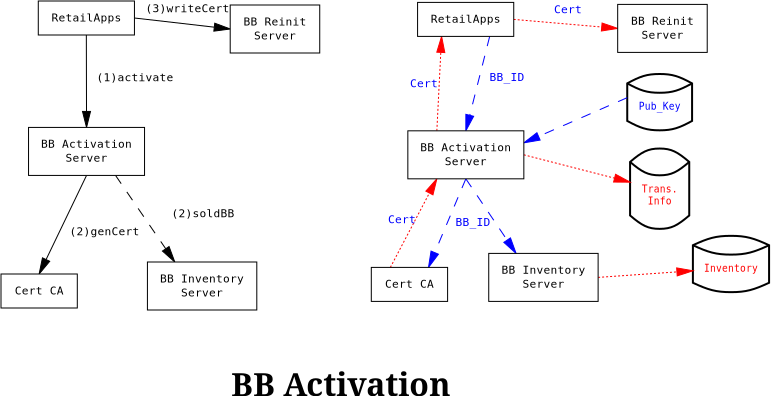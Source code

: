 <?xml version="1.0"?>
<dia:diagram xmlns:dia="http://www.lysator.liu.se/~alla/dia/">
  <dia:layer name="Background" visible="true">
    <dia:object type="Standard - Text" version="0" id="O0">
      <dia:attribute name="obj_pos">
        <dia:point val="21.327,21.5"/>
      </dia:attribute>
      <dia:attribute name="obj_bb">
        <dia:rectangle val="14.935,19.913;27.72,21.913"/>
      </dia:attribute>
      <dia:attribute name="text">
        <dia:composite type="text">
          <dia:attribute name="string">
            <dia:string>#BB Activation#</dia:string>
          </dia:attribute>
          <dia:attribute name="font">
            <dia:font name="Times-Bold"/>
          </dia:attribute>
          <dia:attribute name="height">
            <dia:real val="2"/>
          </dia:attribute>
          <dia:attribute name="pos">
            <dia:point val="21.327,21.5"/>
          </dia:attribute>
          <dia:attribute name="color">
            <dia:color val="#000000"/>
          </dia:attribute>
          <dia:attribute name="alignment">
            <dia:enum val="1"/>
          </dia:attribute>
        </dia:composite>
      </dia:attribute>
    </dia:object>
    <dia:object type="Flowchart - Magnetic Disk" version="0" id="O1">
      <dia:attribute name="obj_pos">
        <dia:point val="38.917,13.528"/>
      </dia:attribute>
      <dia:attribute name="obj_bb">
        <dia:rectangle val="38.655,13.266;42.988,16.504"/>
      </dia:attribute>
      <dia:attribute name="elem_corner">
        <dia:point val="38.917,13.528"/>
      </dia:attribute>
      <dia:attribute name="elem_width">
        <dia:real val="3.809"/>
      </dia:attribute>
      <dia:attribute name="elem_height">
        <dia:real val="2.714"/>
      </dia:attribute>
      <dia:attribute name="border_width">
        <dia:real val="0.05"/>
      </dia:attribute>
      <dia:attribute name="border_color">
        <dia:color val="#ff0000"/>
      </dia:attribute>
      <dia:attribute name="show_background">
        <dia:boolean val="true"/>
      </dia:attribute>
      <dia:attribute name="flip_horizontal">
        <dia:boolean val="false"/>
      </dia:attribute>
      <dia:attribute name="flip_vertical">
        <dia:boolean val="false"/>
      </dia:attribute>
      <dia:attribute name="padding">
        <dia:real val="0.354"/>
      </dia:attribute>
      <dia:attribute name="text">
        <dia:composite type="text">
          <dia:attribute name="string">
            <dia:string>#Inventory#</dia:string>
          </dia:attribute>
          <dia:attribute name="font">
            <dia:font name="Courier"/>
          </dia:attribute>
          <dia:attribute name="height">
            <dia:real val="0.6"/>
          </dia:attribute>
          <dia:attribute name="pos">
            <dia:point val="40.821,15.357"/>
          </dia:attribute>
          <dia:attribute name="color">
            <dia:color val="#ff0000"/>
          </dia:attribute>
          <dia:attribute name="alignment">
            <dia:enum val="1"/>
          </dia:attribute>
        </dia:composite>
      </dia:attribute>
    </dia:object>
    <dia:object type="Standard - Line" version="0" id="O2">
      <dia:attribute name="obj_pos">
        <dia:point val="23.791,15.055"/>
      </dia:attribute>
      <dia:attribute name="obj_bb">
        <dia:rectangle val="23.791,10.441;26.468,15.055"/>
      </dia:attribute>
      <dia:attribute name="conn_endpoints">
        <dia:point val="23.791,15.055"/>
        <dia:point val="26.114,10.626"/>
      </dia:attribute>
      <dia:attribute name="numcp">
        <dia:int val="1"/>
      </dia:attribute>
      <dia:attribute name="line_color">
        <dia:color val="#ff0000"/>
      </dia:attribute>
      <dia:attribute name="line_width">
        <dia:real val="0"/>
      </dia:attribute>
      <dia:attribute name="line_style">
        <dia:enum val="4"/>
      </dia:attribute>
      <dia:attribute name="end_arrow">
        <dia:enum val="3"/>
      </dia:attribute>
      <dia:attribute name="end_arrow_length">
        <dia:real val="0.8"/>
      </dia:attribute>
      <dia:attribute name="end_arrow_width">
        <dia:real val="0.4"/>
      </dia:attribute>
      <dia:connections>
        <dia:connection handle="0" to="O15" connection="1"/>
        <dia:connection handle="1" to="O14" connection="12"/>
      </dia:connections>
    </dia:object>
    <dia:object type="Flowchart - Magnetic Disk" version="0" id="O3">
      <dia:attribute name="obj_pos">
        <dia:point val="35.776,9.163"/>
      </dia:attribute>
      <dia:attribute name="obj_bb">
        <dia:rectangle val="35.514,8.901;38.996,13.339"/>
      </dia:attribute>
      <dia:attribute name="elem_corner">
        <dia:point val="35.776,9.163"/>
      </dia:attribute>
      <dia:attribute name="elem_width">
        <dia:real val="2.958"/>
      </dia:attribute>
      <dia:attribute name="elem_height">
        <dia:real val="3.914"/>
      </dia:attribute>
      <dia:attribute name="border_width">
        <dia:real val="0.05"/>
      </dia:attribute>
      <dia:attribute name="border_color">
        <dia:color val="#ff0000"/>
      </dia:attribute>
      <dia:attribute name="show_background">
        <dia:boolean val="true"/>
      </dia:attribute>
      <dia:attribute name="flip_horizontal">
        <dia:boolean val="false"/>
      </dia:attribute>
      <dia:attribute name="flip_vertical">
        <dia:boolean val="false"/>
      </dia:attribute>
      <dia:attribute name="padding">
        <dia:real val="0.354"/>
      </dia:attribute>
      <dia:attribute name="text">
        <dia:composite type="text">
          <dia:attribute name="string">
            <dia:string>#Trans.
Info#</dia:string>
          </dia:attribute>
          <dia:attribute name="font">
            <dia:font name="Courier"/>
          </dia:attribute>
          <dia:attribute name="height">
            <dia:real val="0.6"/>
          </dia:attribute>
          <dia:attribute name="pos">
            <dia:point val="37.255,11.392"/>
          </dia:attribute>
          <dia:attribute name="color">
            <dia:color val="#ff0000"/>
          </dia:attribute>
          <dia:attribute name="alignment">
            <dia:enum val="1"/>
          </dia:attribute>
        </dia:composite>
      </dia:attribute>
    </dia:object>
    <dia:object type="Standard - Line" version="0" id="O4">
      <dia:attribute name="obj_pos">
        <dia:point val="30.464,9.426"/>
      </dia:attribute>
      <dia:attribute name="obj_bb">
        <dia:rectangle val="30.464,9.426;35.876,11.181"/>
      </dia:attribute>
      <dia:attribute name="conn_endpoints">
        <dia:point val="30.464,9.426"/>
        <dia:point val="35.776,10.793"/>
      </dia:attribute>
      <dia:attribute name="numcp">
        <dia:int val="1"/>
      </dia:attribute>
      <dia:attribute name="line_color">
        <dia:color val="#ff0000"/>
      </dia:attribute>
      <dia:attribute name="line_width">
        <dia:real val="0"/>
      </dia:attribute>
      <dia:attribute name="line_style">
        <dia:enum val="4"/>
      </dia:attribute>
      <dia:attribute name="end_arrow">
        <dia:enum val="3"/>
      </dia:attribute>
      <dia:attribute name="end_arrow_length">
        <dia:real val="0.8"/>
      </dia:attribute>
      <dia:attribute name="end_arrow_width">
        <dia:real val="0.4"/>
      </dia:attribute>
      <dia:connections>
        <dia:connection handle="0" to="O14" connection="8"/>
        <dia:connection handle="1" to="O3" connection="7"/>
      </dia:connections>
    </dia:object>
    <dia:object type="Standard - Line" version="0" id="O5">
      <dia:attribute name="obj_pos">
        <dia:point val="28.756,3.505"/>
      </dia:attribute>
      <dia:attribute name="obj_bb">
        <dia:rectangle val="27.176,3.505;28.756,8.324"/>
      </dia:attribute>
      <dia:attribute name="conn_endpoints">
        <dia:point val="28.756,3.505"/>
        <dia:point val="27.564,8.226"/>
      </dia:attribute>
      <dia:attribute name="numcp">
        <dia:int val="1"/>
      </dia:attribute>
      <dia:attribute name="line_color">
        <dia:color val="#0000ff"/>
      </dia:attribute>
      <dia:attribute name="line_width">
        <dia:real val="0"/>
      </dia:attribute>
      <dia:attribute name="line_style">
        <dia:enum val="1"/>
      </dia:attribute>
      <dia:attribute name="end_arrow">
        <dia:enum val="3"/>
      </dia:attribute>
      <dia:attribute name="end_arrow_length">
        <dia:real val="0.8"/>
      </dia:attribute>
      <dia:attribute name="end_arrow_width">
        <dia:real val="0.4"/>
      </dia:attribute>
      <dia:attribute name="dashlength">
        <dia:real val="0.5"/>
      </dia:attribute>
      <dia:connections>
        <dia:connection handle="0" to="O13" connection="14"/>
        <dia:connection handle="1" to="O14" connection="2"/>
      </dia:connections>
    </dia:object>
    <dia:object type="Standard - Line" version="0" id="O6">
      <dia:attribute name="obj_pos">
        <dia:point val="27.564,10.626"/>
      </dia:attribute>
      <dia:attribute name="obj_bb">
        <dia:rectangle val="25.33,10.626;27.564,15.21"/>
      </dia:attribute>
      <dia:attribute name="conn_endpoints">
        <dia:point val="27.564,10.626"/>
        <dia:point val="25.698,15.055"/>
      </dia:attribute>
      <dia:attribute name="numcp">
        <dia:int val="1"/>
      </dia:attribute>
      <dia:attribute name="line_color">
        <dia:color val="#0000ff"/>
      </dia:attribute>
      <dia:attribute name="line_width">
        <dia:real val="0"/>
      </dia:attribute>
      <dia:attribute name="line_style">
        <dia:enum val="1"/>
      </dia:attribute>
      <dia:attribute name="end_arrow">
        <dia:enum val="3"/>
      </dia:attribute>
      <dia:attribute name="end_arrow_length">
        <dia:real val="0.8"/>
      </dia:attribute>
      <dia:attribute name="end_arrow_width">
        <dia:real val="0.4"/>
      </dia:attribute>
      <dia:attribute name="dashlength">
        <dia:real val="0.5"/>
      </dia:attribute>
      <dia:connections>
        <dia:connection handle="0" to="O14" connection="13"/>
        <dia:connection handle="1" to="O15" connection="3"/>
      </dia:connections>
    </dia:object>
    <dia:object type="Flowchart - Magnetic Disk" version="0" id="O7">
      <dia:attribute name="obj_pos">
        <dia:point val="35.634,5.436"/>
      </dia:attribute>
      <dia:attribute name="obj_bb">
        <dia:rectangle val="35.372,5.174;39.138,8.412"/>
      </dia:attribute>
      <dia:attribute name="elem_corner">
        <dia:point val="35.634,5.436"/>
      </dia:attribute>
      <dia:attribute name="elem_width">
        <dia:real val="3.242"/>
      </dia:attribute>
      <dia:attribute name="elem_height">
        <dia:real val="2.714"/>
      </dia:attribute>
      <dia:attribute name="border_width">
        <dia:real val="0.05"/>
      </dia:attribute>
      <dia:attribute name="border_color">
        <dia:color val="#0000ff"/>
      </dia:attribute>
      <dia:attribute name="show_background">
        <dia:boolean val="true"/>
      </dia:attribute>
      <dia:attribute name="flip_horizontal">
        <dia:boolean val="false"/>
      </dia:attribute>
      <dia:attribute name="flip_vertical">
        <dia:boolean val="false"/>
      </dia:attribute>
      <dia:attribute name="padding">
        <dia:real val="0.354"/>
      </dia:attribute>
      <dia:attribute name="text">
        <dia:composite type="text">
          <dia:attribute name="string">
            <dia:string>#Pub_Key#</dia:string>
          </dia:attribute>
          <dia:attribute name="font">
            <dia:font name="Courier"/>
          </dia:attribute>
          <dia:attribute name="height">
            <dia:real val="0.6"/>
          </dia:attribute>
          <dia:attribute name="pos">
            <dia:point val="37.255,7.265"/>
          </dia:attribute>
          <dia:attribute name="color">
            <dia:color val="#0000ff"/>
          </dia:attribute>
          <dia:attribute name="alignment">
            <dia:enum val="1"/>
          </dia:attribute>
        </dia:composite>
      </dia:attribute>
    </dia:object>
    <dia:object type="Standard - Line" version="0" id="O8">
      <dia:attribute name="obj_pos">
        <dia:point val="35.634,6.567"/>
      </dia:attribute>
      <dia:attribute name="obj_bb">
        <dia:rectangle val="30.304,6.567;35.634,9.193"/>
      </dia:attribute>
      <dia:attribute name="conn_endpoints">
        <dia:point val="35.634,6.567"/>
        <dia:point val="30.464,8.826"/>
      </dia:attribute>
      <dia:attribute name="numcp">
        <dia:int val="1"/>
      </dia:attribute>
      <dia:attribute name="line_color">
        <dia:color val="#0000ff"/>
      </dia:attribute>
      <dia:attribute name="line_width">
        <dia:real val="0"/>
      </dia:attribute>
      <dia:attribute name="line_style">
        <dia:enum val="1"/>
      </dia:attribute>
      <dia:attribute name="end_arrow">
        <dia:enum val="3"/>
      </dia:attribute>
      <dia:attribute name="end_arrow_length">
        <dia:real val="0.8"/>
      </dia:attribute>
      <dia:attribute name="end_arrow_width">
        <dia:real val="0.4"/>
      </dia:attribute>
      <dia:attribute name="dashlength">
        <dia:real val="0.5"/>
      </dia:attribute>
      <dia:connections>
        <dia:connection handle="0" to="O7" connection="7"/>
        <dia:connection handle="1" to="O14" connection="6"/>
      </dia:connections>
    </dia:object>
    <dia:object type="Standard - Line" version="0" id="O9">
      <dia:attribute name="obj_pos">
        <dia:point val="27.564,10.626"/>
      </dia:attribute>
      <dia:attribute name="obj_bb">
        <dia:rectangle val="27.564,10.626;30.407,14.579"/>
      </dia:attribute>
      <dia:attribute name="conn_endpoints">
        <dia:point val="27.564,10.626"/>
        <dia:point val="30.076,14.355"/>
      </dia:attribute>
      <dia:attribute name="numcp">
        <dia:int val="1"/>
      </dia:attribute>
      <dia:attribute name="line_color">
        <dia:color val="#0000ff"/>
      </dia:attribute>
      <dia:attribute name="line_width">
        <dia:real val="0"/>
      </dia:attribute>
      <dia:attribute name="line_style">
        <dia:enum val="1"/>
      </dia:attribute>
      <dia:attribute name="end_arrow">
        <dia:enum val="3"/>
      </dia:attribute>
      <dia:attribute name="end_arrow_length">
        <dia:real val="0.8"/>
      </dia:attribute>
      <dia:attribute name="end_arrow_width">
        <dia:real val="0.4"/>
      </dia:attribute>
      <dia:attribute name="dashlength">
        <dia:real val="0.5"/>
      </dia:attribute>
      <dia:connections>
        <dia:connection handle="0" to="O14" connection="13"/>
        <dia:connection handle="1" to="O17" connection="1"/>
      </dia:connections>
    </dia:object>
    <dia:object type="Standard - Line" version="0" id="O10">
      <dia:attribute name="obj_pos">
        <dia:point val="26.114,8.226"/>
      </dia:attribute>
      <dia:attribute name="obj_bb">
        <dia:rectangle val="25.953,3.485;26.752,8.226"/>
      </dia:attribute>
      <dia:attribute name="conn_endpoints">
        <dia:point val="26.114,8.226"/>
        <dia:point val="26.352,3.505"/>
      </dia:attribute>
      <dia:attribute name="numcp">
        <dia:int val="1"/>
      </dia:attribute>
      <dia:attribute name="line_color">
        <dia:color val="#ff0000"/>
      </dia:attribute>
      <dia:attribute name="line_width">
        <dia:real val="0"/>
      </dia:attribute>
      <dia:attribute name="line_style">
        <dia:enum val="4"/>
      </dia:attribute>
      <dia:attribute name="end_arrow">
        <dia:enum val="3"/>
      </dia:attribute>
      <dia:attribute name="end_arrow_length">
        <dia:real val="0.8"/>
      </dia:attribute>
      <dia:attribute name="end_arrow_width">
        <dia:real val="0.4"/>
      </dia:attribute>
      <dia:connections>
        <dia:connection handle="0" to="O14" connection="1"/>
        <dia:connection handle="1" to="O13" connection="12"/>
      </dia:connections>
    </dia:object>
    <dia:object type="Standard - Line" version="0" id="O11">
      <dia:attribute name="obj_pos">
        <dia:point val="29.958,2.655"/>
      </dia:attribute>
      <dia:attribute name="obj_bb">
        <dia:rectangle val="29.958,2.655;35.191,3.503"/>
      </dia:attribute>
      <dia:attribute name="conn_endpoints">
        <dia:point val="29.958,2.655"/>
        <dia:point val="35.156,3.105"/>
      </dia:attribute>
      <dia:attribute name="numcp">
        <dia:int val="1"/>
      </dia:attribute>
      <dia:attribute name="line_color">
        <dia:color val="#ff0000"/>
      </dia:attribute>
      <dia:attribute name="line_width">
        <dia:real val="0"/>
      </dia:attribute>
      <dia:attribute name="line_style">
        <dia:enum val="4"/>
      </dia:attribute>
      <dia:attribute name="end_arrow">
        <dia:enum val="3"/>
      </dia:attribute>
      <dia:attribute name="end_arrow_length">
        <dia:real val="0.8"/>
      </dia:attribute>
      <dia:attribute name="end_arrow_width">
        <dia:real val="0.4"/>
      </dia:attribute>
      <dia:connections>
        <dia:connection handle="0" to="O13" connection="8"/>
        <dia:connection handle="1" to="O16" connection="7"/>
      </dia:connections>
    </dia:object>
    <dia:object type="Standard - Line" version="0" id="O12">
      <dia:attribute name="obj_pos">
        <dia:point val="34.178,15.555"/>
      </dia:attribute>
      <dia:attribute name="obj_bb">
        <dia:rectangle val="34.178,14.825;38.945,15.623"/>
      </dia:attribute>
      <dia:attribute name="conn_endpoints">
        <dia:point val="34.178,15.555"/>
        <dia:point val="38.917,15.224"/>
      </dia:attribute>
      <dia:attribute name="numcp">
        <dia:int val="1"/>
      </dia:attribute>
      <dia:attribute name="line_color">
        <dia:color val="#ff0000"/>
      </dia:attribute>
      <dia:attribute name="line_width">
        <dia:real val="0"/>
      </dia:attribute>
      <dia:attribute name="line_style">
        <dia:enum val="4"/>
      </dia:attribute>
      <dia:attribute name="end_arrow">
        <dia:enum val="3"/>
      </dia:attribute>
      <dia:attribute name="end_arrow_length">
        <dia:real val="0.8"/>
      </dia:attribute>
      <dia:attribute name="end_arrow_width">
        <dia:real val="0.4"/>
      </dia:attribute>
      <dia:connections>
        <dia:connection handle="0" to="O17" connection="8"/>
        <dia:connection handle="1" to="O1" connection="6"/>
      </dia:connections>
    </dia:object>
    <dia:object type="Flowchart - Box" version="0" id="O13">
      <dia:attribute name="obj_pos">
        <dia:point val="25.151,1.805"/>
      </dia:attribute>
      <dia:attribute name="obj_bb">
        <dia:rectangle val="25.151,1.805;29.958,3.505"/>
      </dia:attribute>
      <dia:attribute name="elem_corner">
        <dia:point val="25.151,1.805"/>
      </dia:attribute>
      <dia:attribute name="elem_width">
        <dia:real val="4.808"/>
      </dia:attribute>
      <dia:attribute name="elem_height">
        <dia:real val="1.7"/>
      </dia:attribute>
      <dia:attribute name="border_width">
        <dia:real val="0"/>
      </dia:attribute>
      <dia:attribute name="show_background">
        <dia:boolean val="true"/>
      </dia:attribute>
      <dia:attribute name="padding">
        <dia:real val="0.5"/>
      </dia:attribute>
      <dia:attribute name="text">
        <dia:composite type="text">
          <dia:attribute name="string">
            <dia:string>#RetailApps#</dia:string>
          </dia:attribute>
          <dia:attribute name="font">
            <dia:font name="Courier"/>
          </dia:attribute>
          <dia:attribute name="height">
            <dia:real val="0.7"/>
          </dia:attribute>
          <dia:attribute name="pos">
            <dia:point val="27.554,2.925"/>
          </dia:attribute>
          <dia:attribute name="color">
            <dia:color val="#000000"/>
          </dia:attribute>
          <dia:attribute name="alignment">
            <dia:enum val="1"/>
          </dia:attribute>
        </dia:composite>
      </dia:attribute>
    </dia:object>
    <dia:object type="Flowchart - Box" version="0" id="O14">
      <dia:attribute name="obj_pos">
        <dia:point val="24.664,8.226"/>
      </dia:attribute>
      <dia:attribute name="obj_bb">
        <dia:rectangle val="24.664,8.226;30.464,10.626"/>
      </dia:attribute>
      <dia:attribute name="elem_corner">
        <dia:point val="24.664,8.226"/>
      </dia:attribute>
      <dia:attribute name="elem_width">
        <dia:real val="5.8"/>
      </dia:attribute>
      <dia:attribute name="elem_height">
        <dia:real val="2.4"/>
      </dia:attribute>
      <dia:attribute name="border_width">
        <dia:real val="0"/>
      </dia:attribute>
      <dia:attribute name="show_background">
        <dia:boolean val="true"/>
      </dia:attribute>
      <dia:attribute name="padding">
        <dia:real val="0.5"/>
      </dia:attribute>
      <dia:attribute name="text">
        <dia:composite type="text">
          <dia:attribute name="string">
            <dia:string>#BB Activation
Server#</dia:string>
          </dia:attribute>
          <dia:attribute name="font">
            <dia:font name="Courier"/>
          </dia:attribute>
          <dia:attribute name="height">
            <dia:real val="0.7"/>
          </dia:attribute>
          <dia:attribute name="pos">
            <dia:point val="27.564,9.347"/>
          </dia:attribute>
          <dia:attribute name="color">
            <dia:color val="#000000"/>
          </dia:attribute>
          <dia:attribute name="alignment">
            <dia:enum val="1"/>
          </dia:attribute>
        </dia:composite>
      </dia:attribute>
    </dia:object>
    <dia:object type="Flowchart - Box" version="0" id="O15">
      <dia:attribute name="obj_pos">
        <dia:point val="22.837,15.055"/>
      </dia:attribute>
      <dia:attribute name="obj_bb">
        <dia:rectangle val="22.837,15.055;26.652,16.755"/>
      </dia:attribute>
      <dia:attribute name="elem_corner">
        <dia:point val="22.837,15.055"/>
      </dia:attribute>
      <dia:attribute name="elem_width">
        <dia:real val="3.815"/>
      </dia:attribute>
      <dia:attribute name="elem_height">
        <dia:real val="1.7"/>
      </dia:attribute>
      <dia:attribute name="border_width">
        <dia:real val="0"/>
      </dia:attribute>
      <dia:attribute name="show_background">
        <dia:boolean val="true"/>
      </dia:attribute>
      <dia:attribute name="padding">
        <dia:real val="0.5"/>
      </dia:attribute>
      <dia:attribute name="text">
        <dia:composite type="text">
          <dia:attribute name="string">
            <dia:string>#Cert CA#</dia:string>
          </dia:attribute>
          <dia:attribute name="font">
            <dia:font name="Courier"/>
          </dia:attribute>
          <dia:attribute name="height">
            <dia:real val="0.7"/>
          </dia:attribute>
          <dia:attribute name="pos">
            <dia:point val="24.744,16.175"/>
          </dia:attribute>
          <dia:attribute name="color">
            <dia:color val="#000000"/>
          </dia:attribute>
          <dia:attribute name="alignment">
            <dia:enum val="1"/>
          </dia:attribute>
        </dia:composite>
      </dia:attribute>
    </dia:object>
    <dia:object type="Flowchart - Box" version="0" id="O16">
      <dia:attribute name="obj_pos">
        <dia:point val="35.156,1.905"/>
      </dia:attribute>
      <dia:attribute name="obj_bb">
        <dia:rectangle val="35.156,1.905;39.633,4.305"/>
      </dia:attribute>
      <dia:attribute name="elem_corner">
        <dia:point val="35.156,1.905"/>
      </dia:attribute>
      <dia:attribute name="elem_width">
        <dia:real val="4.477"/>
      </dia:attribute>
      <dia:attribute name="elem_height">
        <dia:real val="2.4"/>
      </dia:attribute>
      <dia:attribute name="border_width">
        <dia:real val="0"/>
      </dia:attribute>
      <dia:attribute name="show_background">
        <dia:boolean val="true"/>
      </dia:attribute>
      <dia:attribute name="padding">
        <dia:real val="0.5"/>
      </dia:attribute>
      <dia:attribute name="text">
        <dia:composite type="text">
          <dia:attribute name="string">
            <dia:string>#BB Reinit
Server#</dia:string>
          </dia:attribute>
          <dia:attribute name="font">
            <dia:font name="Courier"/>
          </dia:attribute>
          <dia:attribute name="height">
            <dia:real val="0.7"/>
          </dia:attribute>
          <dia:attribute name="pos">
            <dia:point val="37.395,3.025"/>
          </dia:attribute>
          <dia:attribute name="color">
            <dia:color val="#000000"/>
          </dia:attribute>
          <dia:attribute name="alignment">
            <dia:enum val="1"/>
          </dia:attribute>
        </dia:composite>
      </dia:attribute>
    </dia:object>
    <dia:object type="Flowchart - Box" version="0" id="O17">
      <dia:attribute name="obj_pos">
        <dia:point val="28.709,14.355"/>
      </dia:attribute>
      <dia:attribute name="obj_bb">
        <dia:rectangle val="28.709,14.355;34.178,16.755"/>
      </dia:attribute>
      <dia:attribute name="elem_corner">
        <dia:point val="28.709,14.355"/>
      </dia:attribute>
      <dia:attribute name="elem_width">
        <dia:real val="5.469"/>
      </dia:attribute>
      <dia:attribute name="elem_height">
        <dia:real val="2.4"/>
      </dia:attribute>
      <dia:attribute name="border_width">
        <dia:real val="0"/>
      </dia:attribute>
      <dia:attribute name="show_background">
        <dia:boolean val="true"/>
      </dia:attribute>
      <dia:attribute name="padding">
        <dia:real val="0.5"/>
      </dia:attribute>
      <dia:attribute name="text">
        <dia:composite type="text">
          <dia:attribute name="string">
            <dia:string>#BB Inventory
Server#</dia:string>
          </dia:attribute>
          <dia:attribute name="font">
            <dia:font name="Courier"/>
          </dia:attribute>
          <dia:attribute name="height">
            <dia:real val="0.7"/>
          </dia:attribute>
          <dia:attribute name="pos">
            <dia:point val="31.443,15.476"/>
          </dia:attribute>
          <dia:attribute name="color">
            <dia:color val="#000000"/>
          </dia:attribute>
          <dia:attribute name="alignment">
            <dia:enum val="1"/>
          </dia:attribute>
        </dia:composite>
      </dia:attribute>
    </dia:object>
    <dia:object type="Standard - Text" version="0" id="O18">
      <dia:attribute name="obj_pos">
        <dia:point val="28.742,5.73"/>
      </dia:attribute>
      <dia:attribute name="obj_bb">
        <dia:rectangle val="28.692,5.11;30.895,5.81"/>
      </dia:attribute>
      <dia:attribute name="text">
        <dia:composite type="text">
          <dia:attribute name="string">
            <dia:string>#BB_ID#</dia:string>
          </dia:attribute>
          <dia:attribute name="font">
            <dia:font name="Courier"/>
          </dia:attribute>
          <dia:attribute name="height">
            <dia:real val="0.7"/>
          </dia:attribute>
          <dia:attribute name="pos">
            <dia:point val="28.742,5.73"/>
          </dia:attribute>
          <dia:attribute name="color">
            <dia:color val="#0000ff"/>
          </dia:attribute>
          <dia:attribute name="alignment">
            <dia:enum val="0"/>
          </dia:attribute>
        </dia:composite>
      </dia:attribute>
    </dia:object>
    <dia:object type="Standard - Text" version="0" id="O19">
      <dia:attribute name="obj_pos">
        <dia:point val="27.042,12.98"/>
      </dia:attribute>
      <dia:attribute name="obj_bb">
        <dia:rectangle val="27.042,12.36;29.195,13.06"/>
      </dia:attribute>
      <dia:attribute name="text">
        <dia:composite type="text">
          <dia:attribute name="string">
            <dia:string>#BB_ID#</dia:string>
          </dia:attribute>
          <dia:attribute name="font">
            <dia:font name="Courier"/>
          </dia:attribute>
          <dia:attribute name="height">
            <dia:real val="0.7"/>
          </dia:attribute>
          <dia:attribute name="pos">
            <dia:point val="27.042,12.98"/>
          </dia:attribute>
          <dia:attribute name="color">
            <dia:color val="#0000ff"/>
          </dia:attribute>
          <dia:attribute name="alignment">
            <dia:enum val="0"/>
          </dia:attribute>
        </dia:composite>
      </dia:attribute>
    </dia:object>
    <dia:object type="Standard - Text" version="0" id="O20">
      <dia:attribute name="obj_pos">
        <dia:point val="23.677,12.85"/>
      </dia:attribute>
      <dia:attribute name="obj_bb">
        <dia:rectangle val="23.677,12.23;25.5,12.93"/>
      </dia:attribute>
      <dia:attribute name="text">
        <dia:composite type="text">
          <dia:attribute name="string">
            <dia:string>#Cert#</dia:string>
          </dia:attribute>
          <dia:attribute name="font">
            <dia:font name="Courier"/>
          </dia:attribute>
          <dia:attribute name="height">
            <dia:real val="0.7"/>
          </dia:attribute>
          <dia:attribute name="pos">
            <dia:point val="23.677,12.85"/>
          </dia:attribute>
          <dia:attribute name="color">
            <dia:color val="#0000ff"/>
          </dia:attribute>
          <dia:attribute name="alignment">
            <dia:enum val="0"/>
          </dia:attribute>
        </dia:composite>
      </dia:attribute>
    </dia:object>
    <dia:object type="Standard - Text" version="0" id="O21">
      <dia:attribute name="obj_pos">
        <dia:point val="24.777,6.05"/>
      </dia:attribute>
      <dia:attribute name="obj_bb">
        <dia:rectangle val="24.727,5.43;26.6,6.13"/>
      </dia:attribute>
      <dia:attribute name="text">
        <dia:composite type="text">
          <dia:attribute name="string">
            <dia:string>#Cert#</dia:string>
          </dia:attribute>
          <dia:attribute name="font">
            <dia:font name="Courier"/>
          </dia:attribute>
          <dia:attribute name="height">
            <dia:real val="0.7"/>
          </dia:attribute>
          <dia:attribute name="pos">
            <dia:point val="24.777,6.05"/>
          </dia:attribute>
          <dia:attribute name="color">
            <dia:color val="#0000ff"/>
          </dia:attribute>
          <dia:attribute name="alignment">
            <dia:enum val="0"/>
          </dia:attribute>
        </dia:composite>
      </dia:attribute>
    </dia:object>
    <dia:object type="Standard - Text" version="0" id="O22">
      <dia:attribute name="obj_pos">
        <dia:point val="31.977,2.35"/>
      </dia:attribute>
      <dia:attribute name="obj_bb">
        <dia:rectangle val="31.977,1.73;33.8,2.43"/>
      </dia:attribute>
      <dia:attribute name="text">
        <dia:composite type="text">
          <dia:attribute name="string">
            <dia:string>#Cert#</dia:string>
          </dia:attribute>
          <dia:attribute name="font">
            <dia:font name="Courier"/>
          </dia:attribute>
          <dia:attribute name="height">
            <dia:real val="0.7"/>
          </dia:attribute>
          <dia:attribute name="pos">
            <dia:point val="31.977,2.35"/>
          </dia:attribute>
          <dia:attribute name="color">
            <dia:color val="#0000ff"/>
          </dia:attribute>
          <dia:attribute name="alignment">
            <dia:enum val="0"/>
          </dia:attribute>
        </dia:composite>
      </dia:attribute>
    </dia:object>
    <dia:group>
      <dia:object type="Standard - Line" version="0" id="O23">
        <dia:attribute name="obj_pos">
          <dia:point val="8.589,3.435"/>
        </dia:attribute>
        <dia:attribute name="obj_bb">
          <dia:rectangle val="8.199,3.435;8.999,8.057"/>
        </dia:attribute>
        <dia:attribute name="conn_endpoints">
          <dia:point val="8.589,3.435"/>
          <dia:point val="8.599,8.056"/>
        </dia:attribute>
        <dia:attribute name="numcp">
          <dia:int val="1"/>
        </dia:attribute>
        <dia:attribute name="line_width">
          <dia:real val="0"/>
        </dia:attribute>
        <dia:attribute name="end_arrow">
          <dia:enum val="3"/>
        </dia:attribute>
        <dia:attribute name="end_arrow_length">
          <dia:real val="0.8"/>
        </dia:attribute>
        <dia:attribute name="end_arrow_width">
          <dia:real val="0.4"/>
        </dia:attribute>
        <dia:connections>
          <dia:connection handle="0" to="O27" connection="13"/>
          <dia:connection handle="1" to="O28" connection="2"/>
        </dia:connections>
      </dia:object>
      <dia:object type="Standard - Line" version="0" id="O24">
        <dia:attribute name="obj_pos">
          <dia:point val="8.599,10.456"/>
        </dia:attribute>
        <dia:attribute name="obj_bb">
          <dia:rectangle val="5.869,10.456;8.599,15.559"/>
        </dia:attribute>
        <dia:attribute name="conn_endpoints">
          <dia:point val="8.599,10.456"/>
          <dia:point val="6.229,15.385"/>
        </dia:attribute>
        <dia:attribute name="numcp">
          <dia:int val="1"/>
        </dia:attribute>
        <dia:attribute name="line_width">
          <dia:real val="0"/>
        </dia:attribute>
        <dia:attribute name="end_arrow">
          <dia:enum val="3"/>
        </dia:attribute>
        <dia:attribute name="end_arrow_length">
          <dia:real val="0.8"/>
        </dia:attribute>
        <dia:attribute name="end_arrow_width">
          <dia:real val="0.4"/>
        </dia:attribute>
        <dia:connections>
          <dia:connection handle="0" to="O28" connection="13"/>
          <dia:connection handle="1" to="O29" connection="2"/>
        </dia:connections>
      </dia:object>
      <dia:object type="Standard - Line" version="0" id="O25">
        <dia:attribute name="obj_pos">
          <dia:point val="10.993,2.585"/>
        </dia:attribute>
        <dia:attribute name="obj_bb">
          <dia:rectangle val="10.993,2.585;15.828,3.532"/>
        </dia:attribute>
        <dia:attribute name="conn_endpoints">
          <dia:point val="10.993,2.585"/>
          <dia:point val="15.782,3.135"/>
        </dia:attribute>
        <dia:attribute name="numcp">
          <dia:int val="1"/>
        </dia:attribute>
        <dia:attribute name="line_width">
          <dia:real val="0"/>
        </dia:attribute>
        <dia:attribute name="end_arrow">
          <dia:enum val="3"/>
        </dia:attribute>
        <dia:attribute name="end_arrow_length">
          <dia:real val="0.8"/>
        </dia:attribute>
        <dia:attribute name="end_arrow_width">
          <dia:real val="0.4"/>
        </dia:attribute>
        <dia:connections>
          <dia:connection handle="0" to="O27" connection="8"/>
          <dia:connection handle="1" to="O30" connection="7"/>
        </dia:connections>
      </dia:object>
      <dia:object type="Standard - Line" version="0" id="O26">
        <dia:attribute name="obj_pos">
          <dia:point val="10.049,10.456"/>
        </dia:attribute>
        <dia:attribute name="obj_bb">
          <dia:rectangle val="10.049,10.456;13.341,15.011"/>
        </dia:attribute>
        <dia:attribute name="conn_endpoints">
          <dia:point val="10.049,10.456"/>
          <dia:point val="13.011,14.785"/>
        </dia:attribute>
        <dia:attribute name="numcp">
          <dia:int val="1"/>
        </dia:attribute>
        <dia:attribute name="line_width">
          <dia:real val="0"/>
        </dia:attribute>
        <dia:attribute name="line_style">
          <dia:enum val="1"/>
        </dia:attribute>
        <dia:attribute name="end_arrow">
          <dia:enum val="3"/>
        </dia:attribute>
        <dia:attribute name="end_arrow_length">
          <dia:real val="0.8"/>
        </dia:attribute>
        <dia:attribute name="end_arrow_width">
          <dia:real val="0.4"/>
        </dia:attribute>
        <dia:attribute name="dashlength">
          <dia:real val="0.5"/>
        </dia:attribute>
        <dia:connections>
          <dia:connection handle="0" to="O28" connection="14"/>
          <dia:connection handle="1" to="O31" connection="1"/>
        </dia:connections>
      </dia:object>
      <dia:object type="Flowchart - Box" version="0" id="O27">
        <dia:attribute name="obj_pos">
          <dia:point val="6.186,1.735"/>
        </dia:attribute>
        <dia:attribute name="obj_bb">
          <dia:rectangle val="6.186,1.735;10.993,3.435"/>
        </dia:attribute>
        <dia:attribute name="elem_corner">
          <dia:point val="6.186,1.735"/>
        </dia:attribute>
        <dia:attribute name="elem_width">
          <dia:real val="4.808"/>
        </dia:attribute>
        <dia:attribute name="elem_height">
          <dia:real val="1.7"/>
        </dia:attribute>
        <dia:attribute name="border_width">
          <dia:real val="0"/>
        </dia:attribute>
        <dia:attribute name="show_background">
          <dia:boolean val="true"/>
        </dia:attribute>
        <dia:attribute name="padding">
          <dia:real val="0.5"/>
        </dia:attribute>
        <dia:attribute name="text">
          <dia:composite type="text">
            <dia:attribute name="string">
              <dia:string>#RetailApps#</dia:string>
            </dia:attribute>
            <dia:attribute name="font">
              <dia:font name="Courier"/>
            </dia:attribute>
            <dia:attribute name="height">
              <dia:real val="0.7"/>
            </dia:attribute>
            <dia:attribute name="pos">
              <dia:point val="8.589,2.855"/>
            </dia:attribute>
            <dia:attribute name="color">
              <dia:color val="#000000"/>
            </dia:attribute>
            <dia:attribute name="alignment">
              <dia:enum val="1"/>
            </dia:attribute>
          </dia:composite>
        </dia:attribute>
      </dia:object>
      <dia:object type="Flowchart - Box" version="0" id="O28">
        <dia:attribute name="obj_pos">
          <dia:point val="5.699,8.056"/>
        </dia:attribute>
        <dia:attribute name="obj_bb">
          <dia:rectangle val="5.699,8.056;11.499,10.456"/>
        </dia:attribute>
        <dia:attribute name="elem_corner">
          <dia:point val="5.699,8.056"/>
        </dia:attribute>
        <dia:attribute name="elem_width">
          <dia:real val="5.8"/>
        </dia:attribute>
        <dia:attribute name="elem_height">
          <dia:real val="2.4"/>
        </dia:attribute>
        <dia:attribute name="border_width">
          <dia:real val="0"/>
        </dia:attribute>
        <dia:attribute name="show_background">
          <dia:boolean val="true"/>
        </dia:attribute>
        <dia:attribute name="padding">
          <dia:real val="0.5"/>
        </dia:attribute>
        <dia:attribute name="text">
          <dia:composite type="text">
            <dia:attribute name="string">
              <dia:string>#BB Activation
Server#</dia:string>
            </dia:attribute>
            <dia:attribute name="font">
              <dia:font name="Courier"/>
            </dia:attribute>
            <dia:attribute name="height">
              <dia:real val="0.7"/>
            </dia:attribute>
            <dia:attribute name="pos">
              <dia:point val="8.599,9.177"/>
            </dia:attribute>
            <dia:attribute name="color">
              <dia:color val="#000000"/>
            </dia:attribute>
            <dia:attribute name="alignment">
              <dia:enum val="1"/>
            </dia:attribute>
          </dia:composite>
        </dia:attribute>
      </dia:object>
      <dia:object type="Flowchart - Box" version="0" id="O29">
        <dia:attribute name="obj_pos">
          <dia:point val="4.322,15.385"/>
        </dia:attribute>
        <dia:attribute name="obj_bb">
          <dia:rectangle val="4.322,15.385;8.137,17.085"/>
        </dia:attribute>
        <dia:attribute name="elem_corner">
          <dia:point val="4.322,15.385"/>
        </dia:attribute>
        <dia:attribute name="elem_width">
          <dia:real val="3.815"/>
        </dia:attribute>
        <dia:attribute name="elem_height">
          <dia:real val="1.7"/>
        </dia:attribute>
        <dia:attribute name="border_width">
          <dia:real val="0"/>
        </dia:attribute>
        <dia:attribute name="show_background">
          <dia:boolean val="true"/>
        </dia:attribute>
        <dia:attribute name="padding">
          <dia:real val="0.5"/>
        </dia:attribute>
        <dia:attribute name="text">
          <dia:composite type="text">
            <dia:attribute name="string">
              <dia:string>#Cert CA#</dia:string>
            </dia:attribute>
            <dia:attribute name="font">
              <dia:font name="Courier"/>
            </dia:attribute>
            <dia:attribute name="height">
              <dia:real val="0.7"/>
            </dia:attribute>
            <dia:attribute name="pos">
              <dia:point val="6.229,16.506"/>
            </dia:attribute>
            <dia:attribute name="color">
              <dia:color val="#000000"/>
            </dia:attribute>
            <dia:attribute name="alignment">
              <dia:enum val="1"/>
            </dia:attribute>
          </dia:composite>
        </dia:attribute>
      </dia:object>
      <dia:object type="Flowchart - Box" version="0" id="O30">
        <dia:attribute name="obj_pos">
          <dia:point val="15.782,1.935"/>
        </dia:attribute>
        <dia:attribute name="obj_bb">
          <dia:rectangle val="15.782,1.935;20.259,4.335"/>
        </dia:attribute>
        <dia:attribute name="elem_corner">
          <dia:point val="15.782,1.935"/>
        </dia:attribute>
        <dia:attribute name="elem_width">
          <dia:real val="4.477"/>
        </dia:attribute>
        <dia:attribute name="elem_height">
          <dia:real val="2.4"/>
        </dia:attribute>
        <dia:attribute name="border_width">
          <dia:real val="0"/>
        </dia:attribute>
        <dia:attribute name="show_background">
          <dia:boolean val="true"/>
        </dia:attribute>
        <dia:attribute name="padding">
          <dia:real val="0.5"/>
        </dia:attribute>
        <dia:attribute name="text">
          <dia:composite type="text">
            <dia:attribute name="string">
              <dia:string>#BB Reinit
Server#</dia:string>
            </dia:attribute>
            <dia:attribute name="font">
              <dia:font name="Courier"/>
            </dia:attribute>
            <dia:attribute name="height">
              <dia:real val="0.7"/>
            </dia:attribute>
            <dia:attribute name="pos">
              <dia:point val="18.02,3.055"/>
            </dia:attribute>
            <dia:attribute name="color">
              <dia:color val="#000000"/>
            </dia:attribute>
            <dia:attribute name="alignment">
              <dia:enum val="1"/>
            </dia:attribute>
          </dia:composite>
        </dia:attribute>
      </dia:object>
      <dia:object type="Flowchart - Box" version="0" id="O31">
        <dia:attribute name="obj_pos">
          <dia:point val="11.643,14.785"/>
        </dia:attribute>
        <dia:attribute name="obj_bb">
          <dia:rectangle val="11.643,14.785;17.113,17.185"/>
        </dia:attribute>
        <dia:attribute name="elem_corner">
          <dia:point val="11.643,14.785"/>
        </dia:attribute>
        <dia:attribute name="elem_width">
          <dia:real val="5.469"/>
        </dia:attribute>
        <dia:attribute name="elem_height">
          <dia:real val="2.4"/>
        </dia:attribute>
        <dia:attribute name="border_width">
          <dia:real val="0"/>
        </dia:attribute>
        <dia:attribute name="show_background">
          <dia:boolean val="true"/>
        </dia:attribute>
        <dia:attribute name="padding">
          <dia:real val="0.5"/>
        </dia:attribute>
        <dia:attribute name="text">
          <dia:composite type="text">
            <dia:attribute name="string">
              <dia:string>#BB Inventory
Server#</dia:string>
            </dia:attribute>
            <dia:attribute name="font">
              <dia:font name="Courier"/>
            </dia:attribute>
            <dia:attribute name="height">
              <dia:real val="0.7"/>
            </dia:attribute>
            <dia:attribute name="pos">
              <dia:point val="14.378,15.906"/>
            </dia:attribute>
            <dia:attribute name="color">
              <dia:color val="#000000"/>
            </dia:attribute>
            <dia:attribute name="alignment">
              <dia:enum val="1"/>
            </dia:attribute>
          </dia:composite>
        </dia:attribute>
      </dia:object>
      <dia:object type="Standard - Text" version="0" id="O32">
        <dia:attribute name="obj_pos">
          <dia:point val="9.091,5.75"/>
        </dia:attribute>
        <dia:attribute name="obj_bb">
          <dia:rectangle val="9.091,5.13;13.229,5.83"/>
        </dia:attribute>
        <dia:attribute name="text">
          <dia:composite type="text">
            <dia:attribute name="string">
              <dia:string>#(1)activate#</dia:string>
            </dia:attribute>
            <dia:attribute name="font">
              <dia:font name="Courier"/>
            </dia:attribute>
            <dia:attribute name="height">
              <dia:real val="0.7"/>
            </dia:attribute>
            <dia:attribute name="pos">
              <dia:point val="9.091,5.75"/>
            </dia:attribute>
            <dia:attribute name="color">
              <dia:color val="#000000"/>
            </dia:attribute>
            <dia:attribute name="alignment">
              <dia:enum val="0"/>
            </dia:attribute>
          </dia:composite>
        </dia:attribute>
      </dia:object>
      <dia:object type="Standard - Text" version="0" id="O33">
        <dia:attribute name="obj_pos">
          <dia:point val="7.741,13.45"/>
        </dia:attribute>
        <dia:attribute name="obj_bb">
          <dia:rectangle val="7.741,12.83;11.549,13.53"/>
        </dia:attribute>
        <dia:attribute name="text">
          <dia:composite type="text">
            <dia:attribute name="string">
              <dia:string>#(2)genCert#</dia:string>
            </dia:attribute>
            <dia:attribute name="font">
              <dia:font name="Courier"/>
            </dia:attribute>
            <dia:attribute name="height">
              <dia:real val="0.7"/>
            </dia:attribute>
            <dia:attribute name="pos">
              <dia:point val="7.741,13.45"/>
            </dia:attribute>
            <dia:attribute name="color">
              <dia:color val="#000000"/>
            </dia:attribute>
            <dia:attribute name="alignment">
              <dia:enum val="0"/>
            </dia:attribute>
          </dia:composite>
        </dia:attribute>
      </dia:object>
      <dia:object type="Standard - Text" version="0" id="O34">
        <dia:attribute name="obj_pos">
          <dia:point val="11.541,2.3"/>
        </dia:attribute>
        <dia:attribute name="obj_bb">
          <dia:rectangle val="11.541,1.68;16.01,2.38"/>
        </dia:attribute>
        <dia:attribute name="text">
          <dia:composite type="text">
            <dia:attribute name="string">
              <dia:string>#(3)writeCert#</dia:string>
            </dia:attribute>
            <dia:attribute name="font">
              <dia:font name="Courier"/>
            </dia:attribute>
            <dia:attribute name="height">
              <dia:real val="0.7"/>
            </dia:attribute>
            <dia:attribute name="pos">
              <dia:point val="11.541,2.3"/>
            </dia:attribute>
            <dia:attribute name="color">
              <dia:color val="#000000"/>
            </dia:attribute>
            <dia:attribute name="alignment">
              <dia:enum val="0"/>
            </dia:attribute>
          </dia:composite>
        </dia:attribute>
      </dia:object>
      <dia:object type="Standard - Text" version="0" id="O35">
        <dia:attribute name="obj_pos">
          <dia:point val="12.841,12.55"/>
        </dia:attribute>
        <dia:attribute name="obj_bb">
          <dia:rectangle val="12.841,11.93;16.318,12.63"/>
        </dia:attribute>
        <dia:attribute name="text">
          <dia:composite type="text">
            <dia:attribute name="string">
              <dia:string>#(2)soldBB#</dia:string>
            </dia:attribute>
            <dia:attribute name="font">
              <dia:font name="Courier"/>
            </dia:attribute>
            <dia:attribute name="height">
              <dia:real val="0.7"/>
            </dia:attribute>
            <dia:attribute name="pos">
              <dia:point val="12.841,12.55"/>
            </dia:attribute>
            <dia:attribute name="color">
              <dia:color val="#000000"/>
            </dia:attribute>
            <dia:attribute name="alignment">
              <dia:enum val="0"/>
            </dia:attribute>
          </dia:composite>
        </dia:attribute>
      </dia:object>
    </dia:group>
  </dia:layer>
</dia:diagram>
